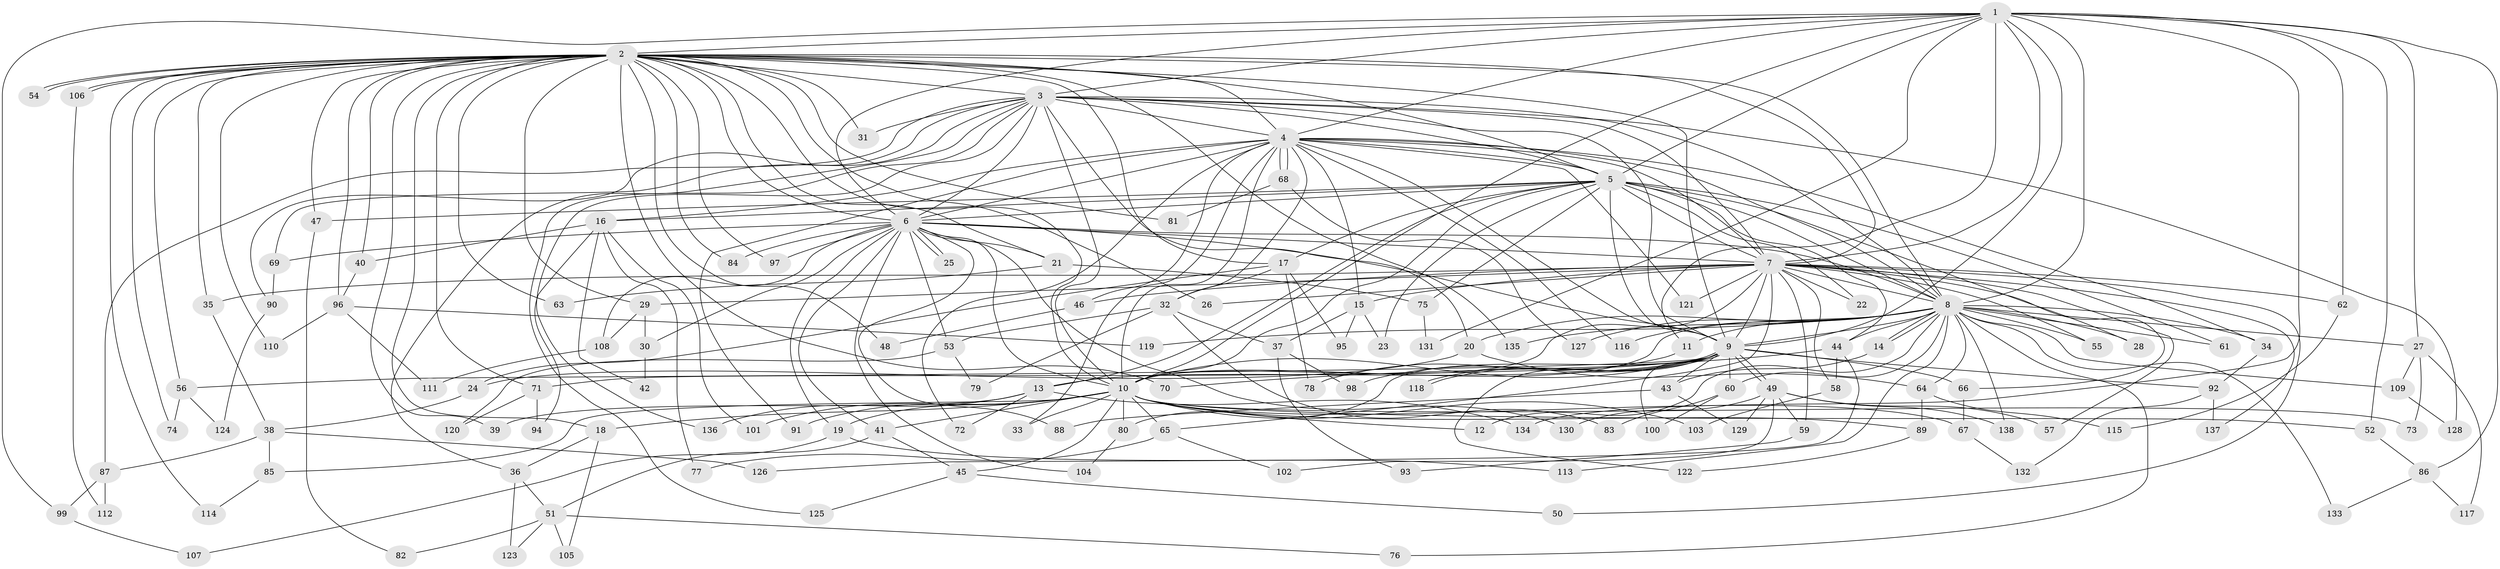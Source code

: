 // coarse degree distribution, {27: 0.010416666666666666, 16: 0.010416666666666666, 23: 0.010416666666666666, 35: 0.010416666666666666, 2: 0.5520833333333334, 5: 0.0625, 4: 0.08333333333333333, 3: 0.1875, 1: 0.041666666666666664, 7: 0.010416666666666666, 30: 0.010416666666666666, 6: 0.010416666666666666}
// Generated by graph-tools (version 1.1) at 2025/47/03/04/25 21:47:15]
// undirected, 138 vertices, 301 edges
graph export_dot {
graph [start="1"]
  node [color=gray90,style=filled];
  1;
  2;
  3;
  4;
  5;
  6;
  7;
  8;
  9;
  10;
  11;
  12;
  13;
  14;
  15;
  16;
  17;
  18;
  19;
  20;
  21;
  22;
  23;
  24;
  25;
  26;
  27;
  28;
  29;
  30;
  31;
  32;
  33;
  34;
  35;
  36;
  37;
  38;
  39;
  40;
  41;
  42;
  43;
  44;
  45;
  46;
  47;
  48;
  49;
  50;
  51;
  52;
  53;
  54;
  55;
  56;
  57;
  58;
  59;
  60;
  61;
  62;
  63;
  64;
  65;
  66;
  67;
  68;
  69;
  70;
  71;
  72;
  73;
  74;
  75;
  76;
  77;
  78;
  79;
  80;
  81;
  82;
  83;
  84;
  85;
  86;
  87;
  88;
  89;
  90;
  91;
  92;
  93;
  94;
  95;
  96;
  97;
  98;
  99;
  100;
  101;
  102;
  103;
  104;
  105;
  106;
  107;
  108;
  109;
  110;
  111;
  112;
  113;
  114;
  115;
  116;
  117;
  118;
  119;
  120;
  121;
  122;
  123;
  124;
  125;
  126;
  127;
  128;
  129;
  130;
  131;
  132;
  133;
  134;
  135;
  136;
  137;
  138;
  1 -- 2;
  1 -- 3;
  1 -- 4;
  1 -- 5;
  1 -- 6;
  1 -- 7;
  1 -- 8;
  1 -- 9;
  1 -- 10;
  1 -- 11;
  1 -- 27;
  1 -- 52;
  1 -- 62;
  1 -- 86;
  1 -- 99;
  1 -- 131;
  1 -- 134;
  2 -- 3;
  2 -- 4;
  2 -- 5;
  2 -- 6;
  2 -- 7;
  2 -- 8;
  2 -- 9;
  2 -- 10;
  2 -- 17;
  2 -- 18;
  2 -- 21;
  2 -- 26;
  2 -- 29;
  2 -- 31;
  2 -- 35;
  2 -- 39;
  2 -- 40;
  2 -- 47;
  2 -- 48;
  2 -- 54;
  2 -- 54;
  2 -- 56;
  2 -- 63;
  2 -- 70;
  2 -- 71;
  2 -- 74;
  2 -- 81;
  2 -- 84;
  2 -- 96;
  2 -- 97;
  2 -- 106;
  2 -- 106;
  2 -- 110;
  2 -- 114;
  2 -- 135;
  3 -- 4;
  3 -- 5;
  3 -- 6;
  3 -- 7;
  3 -- 8;
  3 -- 9;
  3 -- 10;
  3 -- 20;
  3 -- 31;
  3 -- 36;
  3 -- 69;
  3 -- 87;
  3 -- 90;
  3 -- 125;
  3 -- 128;
  3 -- 136;
  4 -- 5;
  4 -- 6;
  4 -- 7;
  4 -- 8;
  4 -- 9;
  4 -- 10;
  4 -- 15;
  4 -- 16;
  4 -- 32;
  4 -- 33;
  4 -- 34;
  4 -- 46;
  4 -- 68;
  4 -- 68;
  4 -- 72;
  4 -- 91;
  4 -- 116;
  4 -- 121;
  5 -- 6;
  5 -- 7;
  5 -- 8;
  5 -- 9;
  5 -- 10;
  5 -- 13;
  5 -- 16;
  5 -- 17;
  5 -- 22;
  5 -- 23;
  5 -- 28;
  5 -- 44;
  5 -- 47;
  5 -- 61;
  5 -- 75;
  6 -- 7;
  6 -- 8;
  6 -- 9;
  6 -- 10;
  6 -- 19;
  6 -- 21;
  6 -- 25;
  6 -- 25;
  6 -- 30;
  6 -- 41;
  6 -- 53;
  6 -- 69;
  6 -- 84;
  6 -- 88;
  6 -- 97;
  6 -- 104;
  6 -- 108;
  6 -- 130;
  7 -- 8;
  7 -- 9;
  7 -- 10;
  7 -- 15;
  7 -- 22;
  7 -- 26;
  7 -- 29;
  7 -- 35;
  7 -- 46;
  7 -- 50;
  7 -- 55;
  7 -- 57;
  7 -- 58;
  7 -- 59;
  7 -- 62;
  7 -- 65;
  7 -- 66;
  7 -- 121;
  7 -- 137;
  8 -- 9;
  8 -- 10;
  8 -- 11;
  8 -- 12;
  8 -- 14;
  8 -- 14;
  8 -- 20;
  8 -- 27;
  8 -- 28;
  8 -- 34;
  8 -- 44;
  8 -- 55;
  8 -- 60;
  8 -- 61;
  8 -- 64;
  8 -- 76;
  8 -- 109;
  8 -- 113;
  8 -- 116;
  8 -- 119;
  8 -- 127;
  8 -- 133;
  8 -- 135;
  8 -- 138;
  9 -- 10;
  9 -- 13;
  9 -- 43;
  9 -- 49;
  9 -- 49;
  9 -- 56;
  9 -- 60;
  9 -- 66;
  9 -- 71;
  9 -- 80;
  9 -- 92;
  9 -- 98;
  9 -- 100;
  9 -- 118;
  9 -- 118;
  9 -- 122;
  10 -- 12;
  10 -- 18;
  10 -- 19;
  10 -- 33;
  10 -- 41;
  10 -- 45;
  10 -- 52;
  10 -- 65;
  10 -- 67;
  10 -- 73;
  10 -- 80;
  10 -- 85;
  10 -- 89;
  10 -- 91;
  10 -- 101;
  10 -- 103;
  11 -- 78;
  13 -- 39;
  13 -- 72;
  13 -- 134;
  13 -- 136;
  14 -- 43;
  15 -- 23;
  15 -- 37;
  15 -- 95;
  16 -- 40;
  16 -- 42;
  16 -- 77;
  16 -- 94;
  16 -- 101;
  17 -- 24;
  17 -- 32;
  17 -- 78;
  17 -- 95;
  18 -- 36;
  18 -- 105;
  19 -- 107;
  19 -- 113;
  20 -- 24;
  20 -- 64;
  21 -- 63;
  21 -- 75;
  24 -- 38;
  27 -- 73;
  27 -- 109;
  27 -- 117;
  29 -- 30;
  29 -- 108;
  30 -- 42;
  32 -- 37;
  32 -- 53;
  32 -- 79;
  32 -- 83;
  34 -- 92;
  35 -- 38;
  36 -- 51;
  36 -- 123;
  37 -- 93;
  37 -- 98;
  38 -- 85;
  38 -- 87;
  38 -- 126;
  40 -- 96;
  41 -- 45;
  41 -- 51;
  43 -- 88;
  43 -- 129;
  44 -- 58;
  44 -- 70;
  44 -- 126;
  45 -- 50;
  45 -- 125;
  46 -- 48;
  47 -- 82;
  49 -- 57;
  49 -- 59;
  49 -- 102;
  49 -- 129;
  49 -- 130;
  49 -- 138;
  51 -- 76;
  51 -- 82;
  51 -- 105;
  51 -- 123;
  52 -- 86;
  53 -- 79;
  53 -- 120;
  56 -- 74;
  56 -- 124;
  58 -- 103;
  59 -- 93;
  60 -- 83;
  60 -- 100;
  62 -- 115;
  64 -- 89;
  64 -- 115;
  65 -- 77;
  65 -- 102;
  66 -- 67;
  67 -- 132;
  68 -- 81;
  68 -- 127;
  69 -- 90;
  71 -- 94;
  71 -- 120;
  75 -- 131;
  80 -- 104;
  85 -- 114;
  86 -- 117;
  86 -- 133;
  87 -- 99;
  87 -- 112;
  89 -- 122;
  90 -- 124;
  92 -- 132;
  92 -- 137;
  96 -- 110;
  96 -- 111;
  96 -- 119;
  99 -- 107;
  106 -- 112;
  108 -- 111;
  109 -- 128;
}
